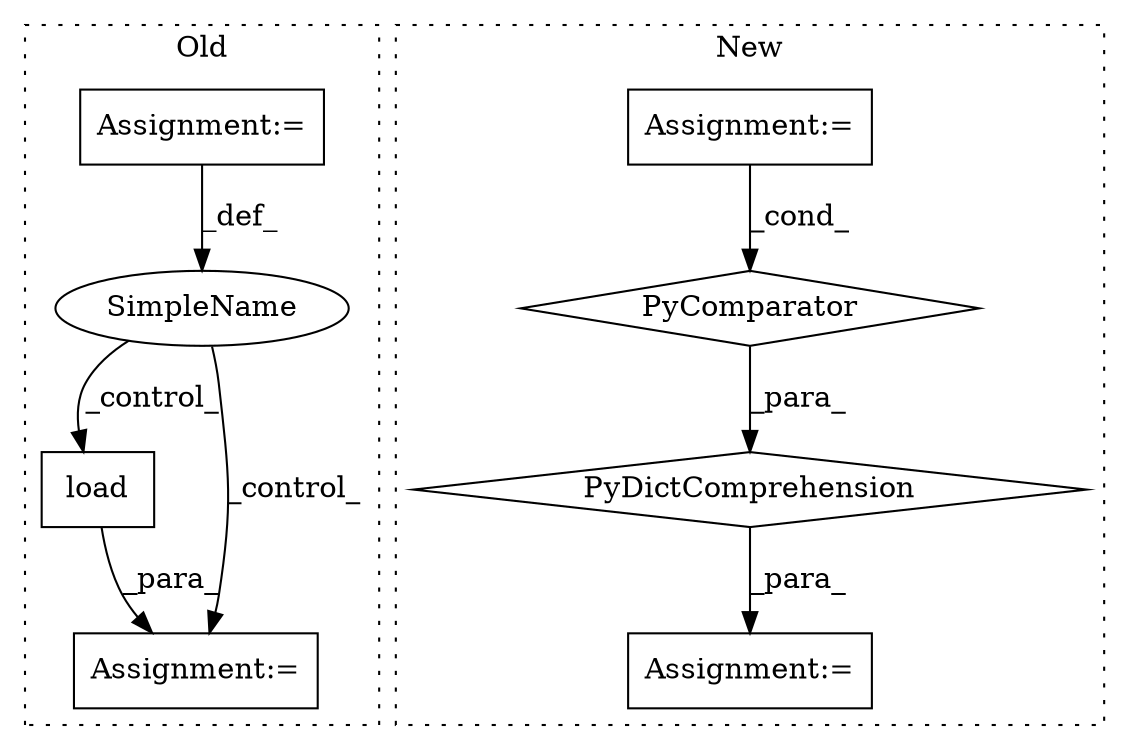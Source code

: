 digraph G {
subgraph cluster0 {
1 [label="load" a="32" s="429,440" l="5,1" shape="box"];
4 [label="SimpleName" a="42" s="" l="" shape="ellipse"];
5 [label="Assignment:=" a="7" s="420" l="2" shape="box"];
7 [label="Assignment:=" a="7" s="181" l="1" shape="box"];
label = "Old";
style="dotted";
}
subgraph cluster1 {
2 [label="PyDictComprehension" a="110" s="1754" l="123" shape="diamond"];
3 [label="PyComparator" a="113" s="1832" l="37" shape="diamond"];
6 [label="Assignment:=" a="7" s="1742" l="12" shape="box"];
8 [label="Assignment:=" a="7" s="1832" l="37" shape="box"];
label = "New";
style="dotted";
}
1 -> 5 [label="_para_"];
2 -> 6 [label="_para_"];
3 -> 2 [label="_para_"];
4 -> 1 [label="_control_"];
4 -> 5 [label="_control_"];
7 -> 4 [label="_def_"];
8 -> 3 [label="_cond_"];
}